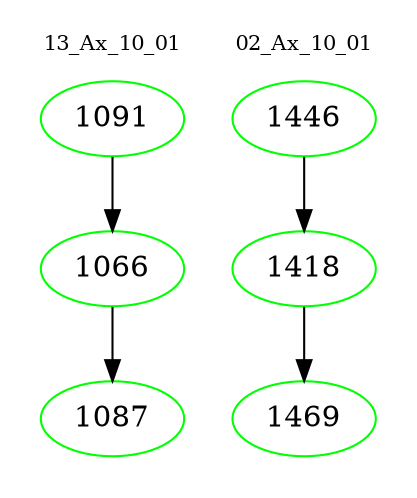 digraph{
subgraph cluster_0 {
color = white
label = "13_Ax_10_01";
fontsize=10;
T0_1091 [label="1091", color="green"]
T0_1091 -> T0_1066 [color="black"]
T0_1066 [label="1066", color="green"]
T0_1066 -> T0_1087 [color="black"]
T0_1087 [label="1087", color="green"]
}
subgraph cluster_1 {
color = white
label = "02_Ax_10_01";
fontsize=10;
T1_1446 [label="1446", color="green"]
T1_1446 -> T1_1418 [color="black"]
T1_1418 [label="1418", color="green"]
T1_1418 -> T1_1469 [color="black"]
T1_1469 [label="1469", color="green"]
}
}
